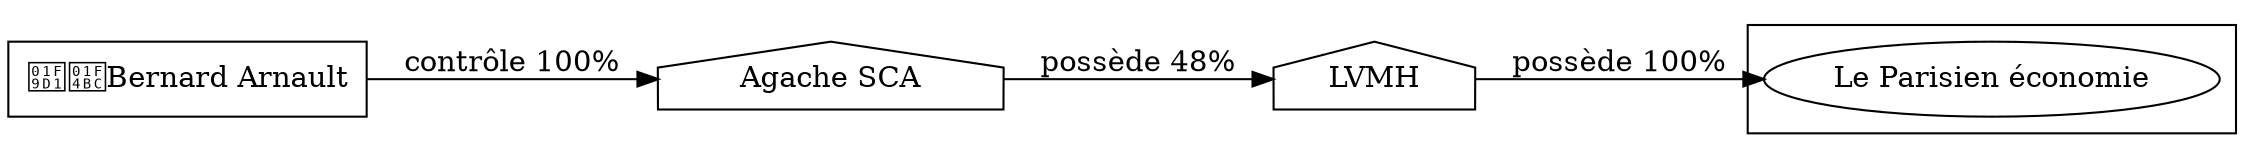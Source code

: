digraph {
  rankdir=LR;
  subgraph roots {
    
      "bernard-arnault-42"[label="🧑‍💼Bernard Arnault" shape=box]
    
  }

  
    "lvmh-43"[label="LVMH" shape=house]
  
    "agache-sca-348"[label="Agache SCA" shape=house]
  

  subgraph clusterLeaves {
    
      "le-parisien-economie-46"[label="Le Parisien économie"]
    
  }

  
    "lvmh-43" -> "le-parisien-economie-46" [
      label="possède 100%"
    ]
  
    "agache-sca-348" -> "lvmh-43" [
      label="possède 48%"
    ]
  
    "bernard-arnault-42" -> "agache-sca-348" [
      label="contrôle 100%"
    ]
  
}
